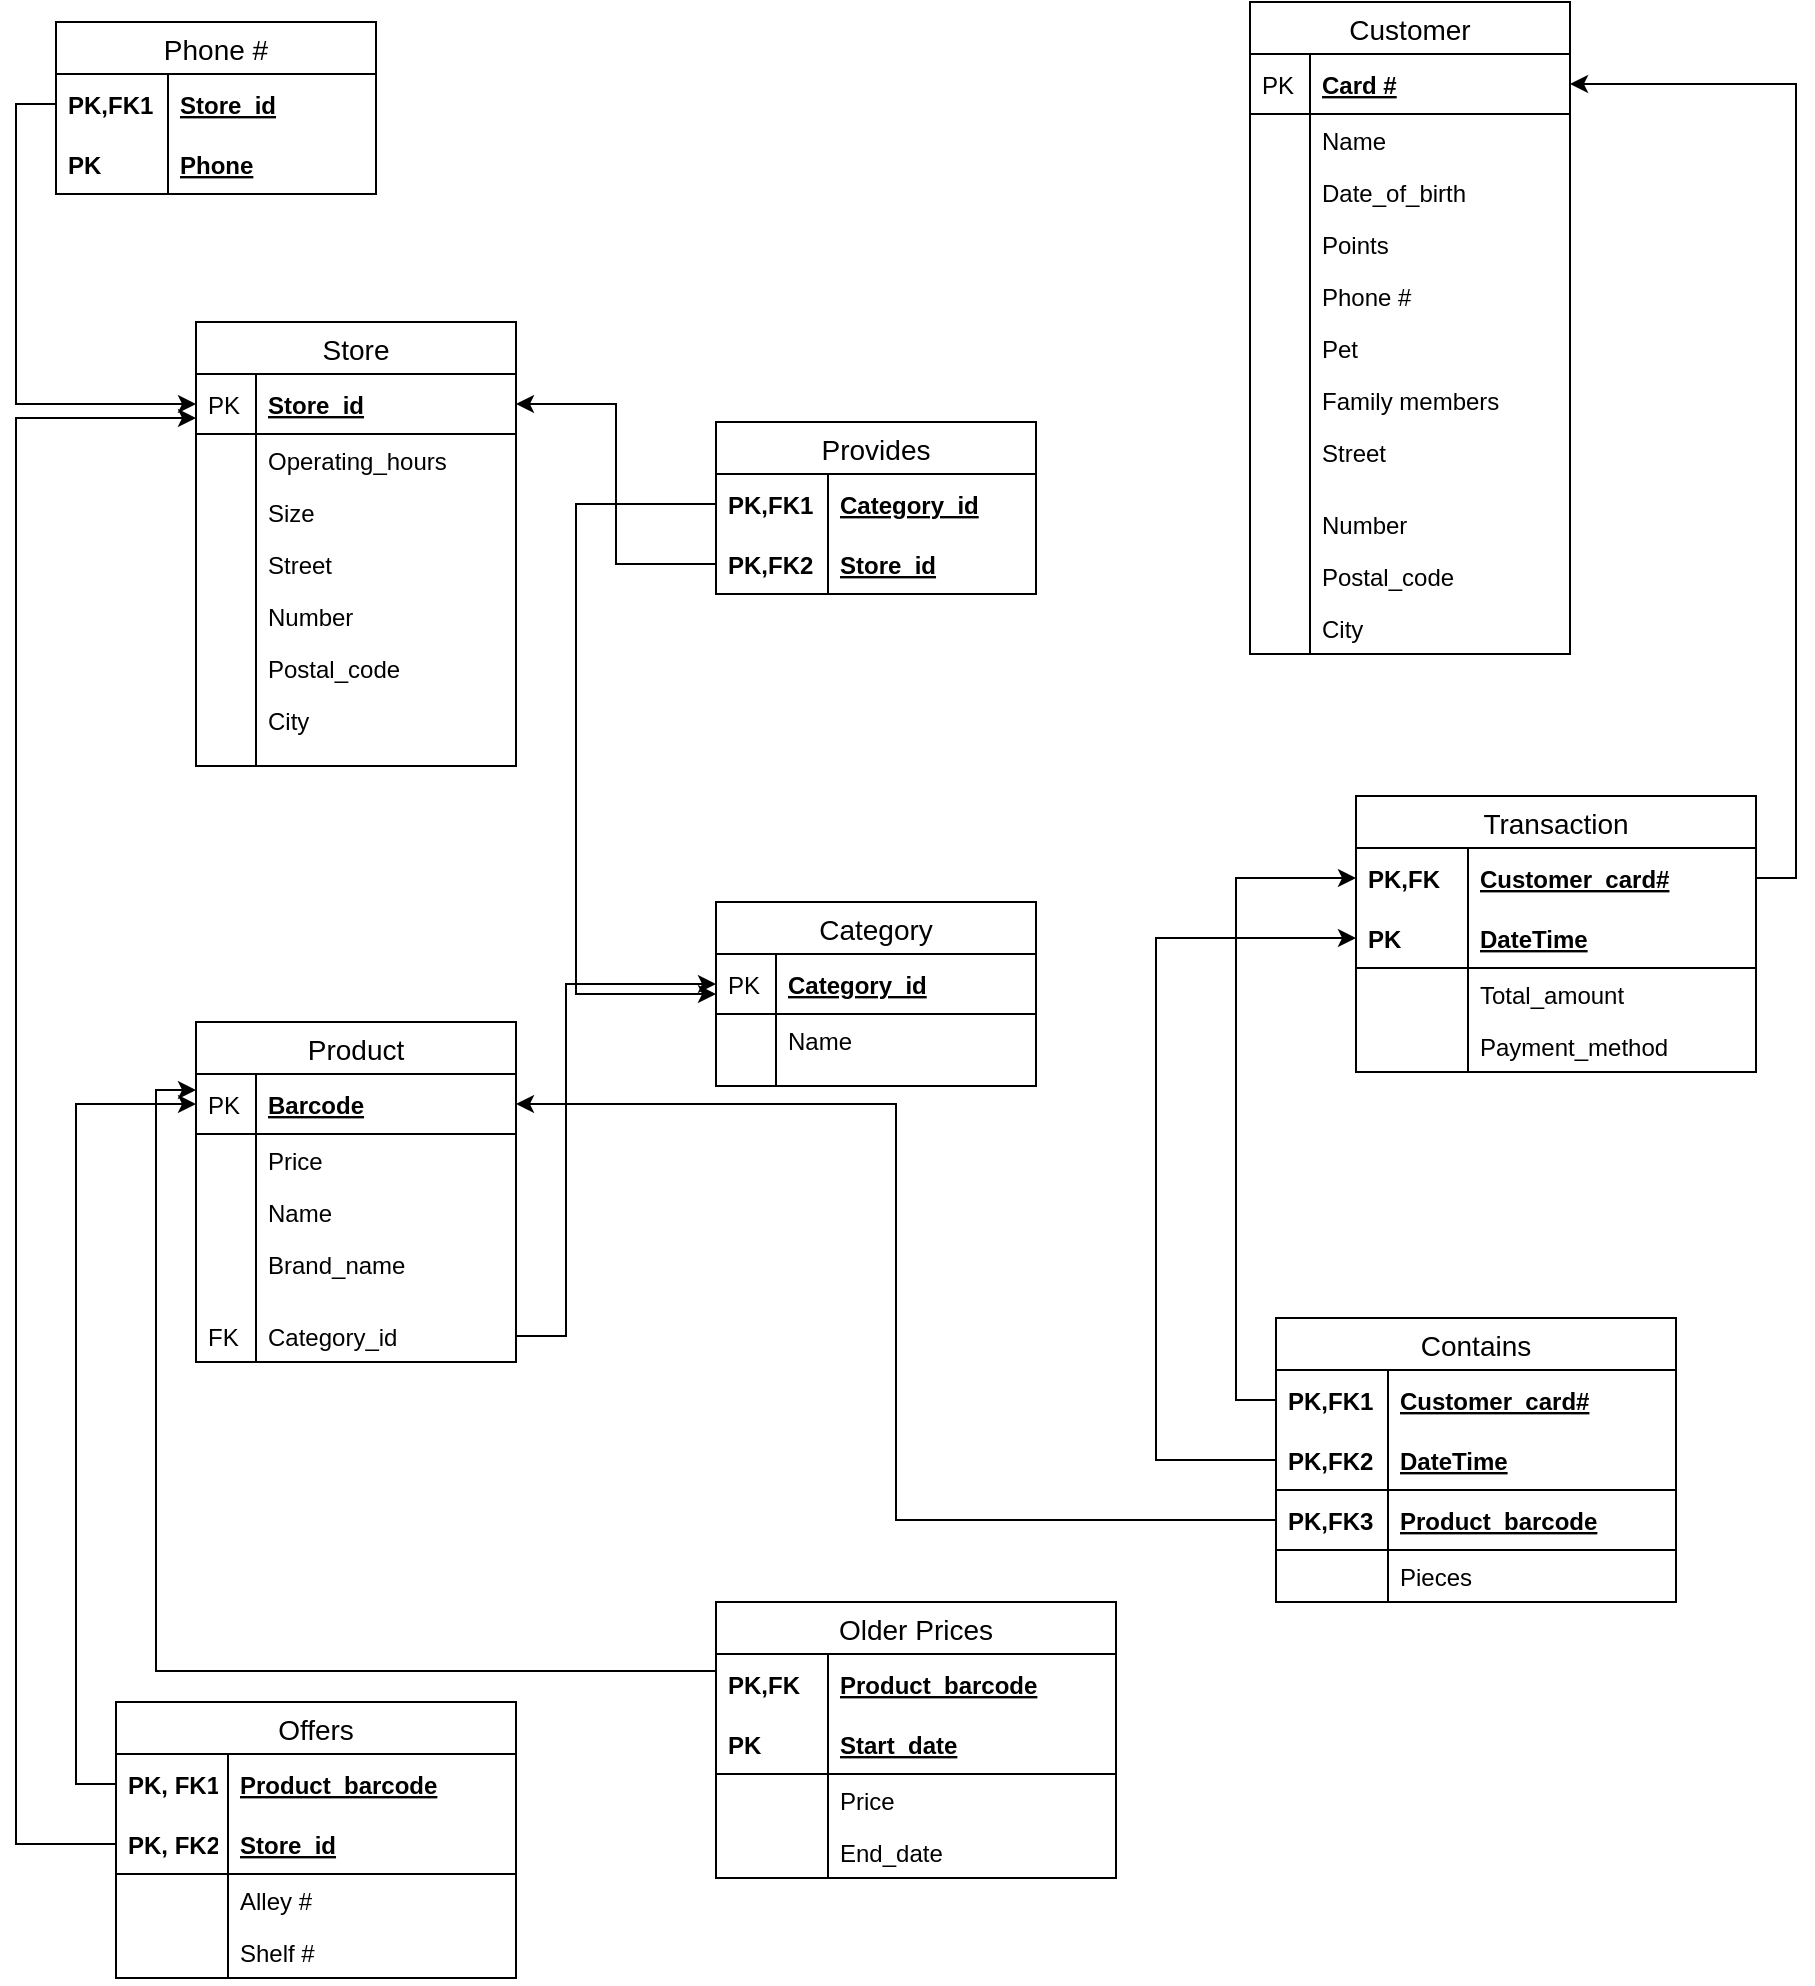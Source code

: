 <mxfile version="13.0.5" type="device"><diagram id="TGcDrDsY1pUwXdb_8PFH" name="Page-1"><mxGraphModel dx="1422" dy="800" grid="1" gridSize="10" guides="1" tooltips="1" connect="1" arrows="1" fold="1" page="1" pageScale="1" pageWidth="827" pageHeight="1169" math="0" shadow="0"><root><mxCell id="0"/><mxCell id="1" parent="0"/><mxCell id="gZ84MOp9ESfSLqNSN3KG-18" value="Phone #" style="swimlane;fontStyle=0;childLayout=stackLayout;horizontal=1;startSize=26;horizontalStack=0;resizeParent=1;resizeParentMax=0;resizeLast=0;collapsible=1;marginBottom=0;align=center;fontSize=14;" parent="1" vertex="1"><mxGeometry x="70" y="60" width="160" height="86" as="geometry"/></mxCell><mxCell id="gZ84MOp9ESfSLqNSN3KG-19" value="Store_id" style="shape=partialRectangle;top=0;left=0;right=0;bottom=0;align=left;verticalAlign=middle;fillColor=none;spacingLeft=60;spacingRight=4;overflow=hidden;rotatable=0;points=[[0,0.5],[1,0.5]];portConstraint=eastwest;dropTarget=0;fontStyle=5;fontSize=12;" parent="gZ84MOp9ESfSLqNSN3KG-18" vertex="1"><mxGeometry y="26" width="160" height="30" as="geometry"/></mxCell><mxCell id="gZ84MOp9ESfSLqNSN3KG-20" value="PK,FK1" style="shape=partialRectangle;fontStyle=1;top=0;left=0;bottom=0;fillColor=none;align=left;verticalAlign=middle;spacingLeft=4;spacingRight=4;overflow=hidden;rotatable=0;points=[];portConstraint=eastwest;part=1;fontSize=12;" parent="gZ84MOp9ESfSLqNSN3KG-19" vertex="1" connectable="0"><mxGeometry width="56" height="30" as="geometry"/></mxCell><mxCell id="gZ84MOp9ESfSLqNSN3KG-21" value="Phone" style="shape=partialRectangle;top=0;left=0;right=0;bottom=1;align=left;verticalAlign=middle;fillColor=none;spacingLeft=60;spacingRight=4;overflow=hidden;rotatable=0;points=[[0,0.5],[1,0.5]];portConstraint=eastwest;dropTarget=0;fontStyle=5;fontSize=12;" parent="gZ84MOp9ESfSLqNSN3KG-18" vertex="1"><mxGeometry y="56" width="160" height="30" as="geometry"/></mxCell><mxCell id="gZ84MOp9ESfSLqNSN3KG-22" value="PK" style="shape=partialRectangle;fontStyle=1;top=0;left=0;bottom=0;fillColor=none;align=left;verticalAlign=middle;spacingLeft=4;spacingRight=4;overflow=hidden;rotatable=0;points=[];portConstraint=eastwest;part=1;fontSize=12;" parent="gZ84MOp9ESfSLqNSN3KG-21" vertex="1" connectable="0"><mxGeometry width="56" height="30" as="geometry"/></mxCell><mxCell id="gZ84MOp9ESfSLqNSN3KG-1" value="Store" style="swimlane;fontStyle=0;childLayout=stackLayout;horizontal=1;startSize=26;horizontalStack=0;resizeParent=1;resizeParentMax=0;resizeLast=0;collapsible=1;marginBottom=0;align=center;fontSize=14;" parent="1" vertex="1"><mxGeometry x="140" y="210" width="160" height="222" as="geometry"/></mxCell><mxCell id="gZ84MOp9ESfSLqNSN3KG-2" value="Store_id" style="shape=partialRectangle;top=0;left=0;right=0;bottom=1;align=left;verticalAlign=middle;fillColor=none;spacingLeft=34;spacingRight=4;overflow=hidden;rotatable=0;points=[[0,0.5],[1,0.5]];portConstraint=eastwest;dropTarget=0;fontStyle=5;fontSize=12;" parent="gZ84MOp9ESfSLqNSN3KG-1" vertex="1"><mxGeometry y="26" width="160" height="30" as="geometry"/></mxCell><mxCell id="gZ84MOp9ESfSLqNSN3KG-3" value="PK" style="shape=partialRectangle;top=0;left=0;bottom=0;fillColor=none;align=left;verticalAlign=middle;spacingLeft=4;spacingRight=4;overflow=hidden;rotatable=0;points=[];portConstraint=eastwest;part=1;fontSize=12;" parent="gZ84MOp9ESfSLqNSN3KG-2" vertex="1" connectable="0"><mxGeometry width="30" height="30" as="geometry"/></mxCell><mxCell id="gZ84MOp9ESfSLqNSN3KG-4" value="Operating_hours" style="shape=partialRectangle;top=0;left=0;right=0;bottom=0;align=left;verticalAlign=top;fillColor=none;spacingLeft=34;spacingRight=4;overflow=hidden;rotatable=0;points=[[0,0.5],[1,0.5]];portConstraint=eastwest;dropTarget=0;fontSize=12;" parent="gZ84MOp9ESfSLqNSN3KG-1" vertex="1"><mxGeometry y="56" width="160" height="26" as="geometry"/></mxCell><mxCell id="gZ84MOp9ESfSLqNSN3KG-5" value="" style="shape=partialRectangle;top=0;left=0;bottom=0;fillColor=none;align=left;verticalAlign=top;spacingLeft=4;spacingRight=4;overflow=hidden;rotatable=0;points=[];portConstraint=eastwest;part=1;fontSize=12;" parent="gZ84MOp9ESfSLqNSN3KG-4" vertex="1" connectable="0"><mxGeometry width="30" height="26" as="geometry"/></mxCell><mxCell id="gZ84MOp9ESfSLqNSN3KG-16" value="Size" style="shape=partialRectangle;top=0;left=0;right=0;bottom=0;align=left;verticalAlign=top;fillColor=none;spacingLeft=34;spacingRight=4;overflow=hidden;rotatable=0;points=[[0,0.5],[1,0.5]];portConstraint=eastwest;dropTarget=0;fontSize=12;" parent="gZ84MOp9ESfSLqNSN3KG-1" vertex="1"><mxGeometry y="82" width="160" height="26" as="geometry"/></mxCell><mxCell id="gZ84MOp9ESfSLqNSN3KG-17" value="" style="shape=partialRectangle;top=0;left=0;bottom=0;fillColor=none;align=left;verticalAlign=top;spacingLeft=4;spacingRight=4;overflow=hidden;rotatable=0;points=[];portConstraint=eastwest;part=1;fontSize=12;" parent="gZ84MOp9ESfSLqNSN3KG-16" vertex="1" connectable="0"><mxGeometry width="30" height="26" as="geometry"/></mxCell><mxCell id="gZ84MOp9ESfSLqNSN3KG-6" value="Street" style="shape=partialRectangle;top=0;left=0;right=0;bottom=0;align=left;verticalAlign=top;fillColor=none;spacingLeft=34;spacingRight=4;overflow=hidden;rotatable=0;points=[[0,0.5],[1,0.5]];portConstraint=eastwest;dropTarget=0;fontSize=12;" parent="gZ84MOp9ESfSLqNSN3KG-1" vertex="1"><mxGeometry y="108" width="160" height="26" as="geometry"/></mxCell><mxCell id="gZ84MOp9ESfSLqNSN3KG-7" value="" style="shape=partialRectangle;top=0;left=0;bottom=0;fillColor=none;align=left;verticalAlign=top;spacingLeft=4;spacingRight=4;overflow=hidden;rotatable=0;points=[];portConstraint=eastwest;part=1;fontSize=12;" parent="gZ84MOp9ESfSLqNSN3KG-6" vertex="1" connectable="0"><mxGeometry width="30" height="26" as="geometry"/></mxCell><mxCell id="gZ84MOp9ESfSLqNSN3KG-12" value="Number" style="shape=partialRectangle;top=0;left=0;right=0;bottom=0;align=left;verticalAlign=top;fillColor=none;spacingLeft=34;spacingRight=4;overflow=hidden;rotatable=0;points=[[0,0.5],[1,0.5]];portConstraint=eastwest;dropTarget=0;fontSize=12;" parent="gZ84MOp9ESfSLqNSN3KG-1" vertex="1"><mxGeometry y="134" width="160" height="26" as="geometry"/></mxCell><mxCell id="gZ84MOp9ESfSLqNSN3KG-13" value="" style="shape=partialRectangle;top=0;left=0;bottom=0;fillColor=none;align=left;verticalAlign=top;spacingLeft=4;spacingRight=4;overflow=hidden;rotatable=0;points=[];portConstraint=eastwest;part=1;fontSize=12;" parent="gZ84MOp9ESfSLqNSN3KG-12" vertex="1" connectable="0"><mxGeometry width="30" height="26" as="geometry"/></mxCell><mxCell id="gZ84MOp9ESfSLqNSN3KG-14" value="Postal_code" style="shape=partialRectangle;top=0;left=0;right=0;bottom=0;align=left;verticalAlign=top;fillColor=none;spacingLeft=34;spacingRight=4;overflow=hidden;rotatable=0;points=[[0,0.5],[1,0.5]];portConstraint=eastwest;dropTarget=0;fontSize=12;" parent="gZ84MOp9ESfSLqNSN3KG-1" vertex="1"><mxGeometry y="160" width="160" height="26" as="geometry"/></mxCell><mxCell id="gZ84MOp9ESfSLqNSN3KG-15" value="" style="shape=partialRectangle;top=0;left=0;bottom=0;fillColor=none;align=left;verticalAlign=top;spacingLeft=4;spacingRight=4;overflow=hidden;rotatable=0;points=[];portConstraint=eastwest;part=1;fontSize=12;" parent="gZ84MOp9ESfSLqNSN3KG-14" vertex="1" connectable="0"><mxGeometry width="30" height="26" as="geometry"/></mxCell><mxCell id="gZ84MOp9ESfSLqNSN3KG-8" value="City" style="shape=partialRectangle;top=0;left=0;right=0;bottom=0;align=left;verticalAlign=top;fillColor=none;spacingLeft=34;spacingRight=4;overflow=hidden;rotatable=0;points=[[0,0.5],[1,0.5]];portConstraint=eastwest;dropTarget=0;fontSize=12;" parent="gZ84MOp9ESfSLqNSN3KG-1" vertex="1"><mxGeometry y="186" width="160" height="26" as="geometry"/></mxCell><mxCell id="gZ84MOp9ESfSLqNSN3KG-9" value="" style="shape=partialRectangle;top=0;left=0;bottom=0;fillColor=none;align=left;verticalAlign=top;spacingLeft=4;spacingRight=4;overflow=hidden;rotatable=0;points=[];portConstraint=eastwest;part=1;fontSize=12;" parent="gZ84MOp9ESfSLqNSN3KG-8" vertex="1" connectable="0"><mxGeometry width="30" height="26" as="geometry"/></mxCell><mxCell id="gZ84MOp9ESfSLqNSN3KG-10" value="" style="shape=partialRectangle;top=0;left=0;right=0;bottom=0;align=left;verticalAlign=top;fillColor=none;spacingLeft=34;spacingRight=4;overflow=hidden;rotatable=0;points=[[0,0.5],[1,0.5]];portConstraint=eastwest;dropTarget=0;fontSize=12;" parent="gZ84MOp9ESfSLqNSN3KG-1" vertex="1"><mxGeometry y="212" width="160" height="10" as="geometry"/></mxCell><mxCell id="gZ84MOp9ESfSLqNSN3KG-11" value="" style="shape=partialRectangle;top=0;left=0;bottom=0;fillColor=none;align=left;verticalAlign=top;spacingLeft=4;spacingRight=4;overflow=hidden;rotatable=0;points=[];portConstraint=eastwest;part=1;fontSize=12;" parent="gZ84MOp9ESfSLqNSN3KG-10" vertex="1" connectable="0"><mxGeometry width="30" height="10" as="geometry"/></mxCell><mxCell id="gZ84MOp9ESfSLqNSN3KG-26" style="edgeStyle=orthogonalEdgeStyle;rounded=0;orthogonalLoop=1;jettySize=auto;html=1;exitX=0;exitY=0.5;exitDx=0;exitDy=0;entryX=0;entryY=0.5;entryDx=0;entryDy=0;" parent="1" source="gZ84MOp9ESfSLqNSN3KG-19" target="gZ84MOp9ESfSLqNSN3KG-2" edge="1"><mxGeometry relative="1" as="geometry"/></mxCell><mxCell id="gZ84MOp9ESfSLqNSN3KG-101" style="edgeStyle=orthogonalEdgeStyle;rounded=0;orthogonalLoop=1;jettySize=auto;html=1;exitX=0;exitY=0.25;exitDx=0;exitDy=0;entryX=0;entryY=0.267;entryDx=0;entryDy=0;entryPerimeter=0;" parent="1" source="gZ84MOp9ESfSLqNSN3KG-90" target="gZ84MOp9ESfSLqNSN3KG-53" edge="1"><mxGeometry relative="1" as="geometry"/></mxCell><mxCell id="gZ84MOp9ESfSLqNSN3KG-132" style="edgeStyle=orthogonalEdgeStyle;rounded=0;orthogonalLoop=1;jettySize=auto;html=1;exitX=1;exitY=0.5;exitDx=0;exitDy=0;" parent="1" source="gZ84MOp9ESfSLqNSN3KG-130" target="gZ84MOp9ESfSLqNSN3KG-66" edge="1"><mxGeometry relative="1" as="geometry"><Array as="points"><mxPoint x="325" y="717"/><mxPoint x="325" y="541"/></Array></mxGeometry></mxCell><mxCell id="gZ84MOp9ESfSLqNSN3KG-148" value="Offers" style="swimlane;fontStyle=0;childLayout=stackLayout;horizontal=1;startSize=26;horizontalStack=0;resizeParent=1;resizeParentMax=0;resizeLast=0;collapsible=1;marginBottom=0;align=center;fontSize=14;" parent="1" vertex="1"><mxGeometry x="100" y="900" width="200" height="138" as="geometry"/></mxCell><mxCell id="gZ84MOp9ESfSLqNSN3KG-149" value="Product_barcode" style="shape=partialRectangle;top=0;left=0;right=0;bottom=0;align=left;verticalAlign=middle;fillColor=none;spacingLeft=60;spacingRight=4;overflow=hidden;rotatable=0;points=[[0,0.5],[1,0.5]];portConstraint=eastwest;dropTarget=0;fontStyle=5;fontSize=12;" parent="gZ84MOp9ESfSLqNSN3KG-148" vertex="1"><mxGeometry y="26" width="200" height="30" as="geometry"/></mxCell><mxCell id="gZ84MOp9ESfSLqNSN3KG-150" value="PK, FK1" style="shape=partialRectangle;fontStyle=1;top=0;left=0;bottom=0;fillColor=none;align=left;verticalAlign=middle;spacingLeft=4;spacingRight=4;overflow=hidden;rotatable=0;points=[];portConstraint=eastwest;part=1;fontSize=12;" parent="gZ84MOp9ESfSLqNSN3KG-149" vertex="1" connectable="0"><mxGeometry width="56" height="30" as="geometry"/></mxCell><mxCell id="gZ84MOp9ESfSLqNSN3KG-151" value="Store_id" style="shape=partialRectangle;top=0;left=0;right=0;bottom=1;align=left;verticalAlign=middle;fillColor=none;spacingLeft=60;spacingRight=4;overflow=hidden;rotatable=0;points=[[0,0.5],[1,0.5]];portConstraint=eastwest;dropTarget=0;fontStyle=5;fontSize=12;" parent="gZ84MOp9ESfSLqNSN3KG-148" vertex="1"><mxGeometry y="56" width="200" height="30" as="geometry"/></mxCell><mxCell id="gZ84MOp9ESfSLqNSN3KG-152" value="PK, FK2" style="shape=partialRectangle;fontStyle=1;top=0;left=0;bottom=0;fillColor=none;align=left;verticalAlign=middle;spacingLeft=4;spacingRight=4;overflow=hidden;rotatable=0;points=[];portConstraint=eastwest;part=1;fontSize=12;" parent="gZ84MOp9ESfSLqNSN3KG-151" vertex="1" connectable="0"><mxGeometry width="56" height="30" as="geometry"/></mxCell><mxCell id="gZ84MOp9ESfSLqNSN3KG-153" value="Alley #" style="shape=partialRectangle;top=0;left=0;right=0;bottom=0;align=left;verticalAlign=top;fillColor=none;spacingLeft=60;spacingRight=4;overflow=hidden;rotatable=0;points=[[0,0.5],[1,0.5]];portConstraint=eastwest;dropTarget=0;fontSize=12;" parent="gZ84MOp9ESfSLqNSN3KG-148" vertex="1"><mxGeometry y="86" width="200" height="26" as="geometry"/></mxCell><mxCell id="gZ84MOp9ESfSLqNSN3KG-154" value="" style="shape=partialRectangle;top=0;left=0;bottom=0;fillColor=none;align=left;verticalAlign=top;spacingLeft=4;spacingRight=4;overflow=hidden;rotatable=0;points=[];portConstraint=eastwest;part=1;fontSize=12;" parent="gZ84MOp9ESfSLqNSN3KG-153" vertex="1" connectable="0"><mxGeometry width="56" height="26" as="geometry"/></mxCell><mxCell id="gZ84MOp9ESfSLqNSN3KG-155" value="Shelf #" style="shape=partialRectangle;top=0;left=0;right=0;bottom=0;align=left;verticalAlign=top;fillColor=none;spacingLeft=60;spacingRight=4;overflow=hidden;rotatable=0;points=[[0,0.5],[1,0.5]];portConstraint=eastwest;dropTarget=0;fontSize=12;" parent="gZ84MOp9ESfSLqNSN3KG-148" vertex="1"><mxGeometry y="112" width="200" height="26" as="geometry"/></mxCell><mxCell id="gZ84MOp9ESfSLqNSN3KG-156" value="" style="shape=partialRectangle;top=0;left=0;bottom=0;fillColor=none;align=left;verticalAlign=top;spacingLeft=4;spacingRight=4;overflow=hidden;rotatable=0;points=[];portConstraint=eastwest;part=1;fontSize=12;" parent="gZ84MOp9ESfSLqNSN3KG-155" vertex="1" connectable="0"><mxGeometry width="56" height="26" as="geometry"/></mxCell><mxCell id="gZ84MOp9ESfSLqNSN3KG-157" style="edgeStyle=orthogonalEdgeStyle;rounded=0;orthogonalLoop=1;jettySize=auto;html=1;exitX=0;exitY=0.5;exitDx=0;exitDy=0;entryX=0;entryY=0.5;entryDx=0;entryDy=0;" parent="1" source="gZ84MOp9ESfSLqNSN3KG-149" target="gZ84MOp9ESfSLqNSN3KG-53" edge="1"><mxGeometry relative="1" as="geometry"/></mxCell><mxCell id="gZ84MOp9ESfSLqNSN3KG-158" style="edgeStyle=orthogonalEdgeStyle;rounded=0;orthogonalLoop=1;jettySize=auto;html=1;exitX=0;exitY=0.5;exitDx=0;exitDy=0;" parent="1" source="gZ84MOp9ESfSLqNSN3KG-151" target="gZ84MOp9ESfSLqNSN3KG-2" edge="1"><mxGeometry relative="1" as="geometry"><Array as="points"><mxPoint x="50" y="971"/><mxPoint x="50" y="258"/></Array></mxGeometry></mxCell><mxCell id="gZ84MOp9ESfSLqNSN3KG-175" style="edgeStyle=orthogonalEdgeStyle;rounded=0;orthogonalLoop=1;jettySize=auto;html=1;exitX=0;exitY=0.5;exitDx=0;exitDy=0;entryX=0;entryY=0.5;entryDx=0;entryDy=0;" parent="1" source="gZ84MOp9ESfSLqNSN3KG-167" target="gZ84MOp9ESfSLqNSN3KG-103" edge="1"><mxGeometry relative="1" as="geometry"/></mxCell><mxCell id="gZ84MOp9ESfSLqNSN3KG-176" style="edgeStyle=orthogonalEdgeStyle;rounded=0;orthogonalLoop=1;jettySize=auto;html=1;exitX=1;exitY=0.5;exitDx=0;exitDy=0;entryX=1;entryY=0.5;entryDx=0;entryDy=0;" parent="1" source="gZ84MOp9ESfSLqNSN3KG-103" target="gZ84MOp9ESfSLqNSN3KG-28" edge="1"><mxGeometry relative="1" as="geometry"><Array as="points"><mxPoint x="940" y="488"/><mxPoint x="940" y="91"/></Array></mxGeometry></mxCell><mxCell id="gZ84MOp9ESfSLqNSN3KG-177" style="edgeStyle=orthogonalEdgeStyle;rounded=0;orthogonalLoop=1;jettySize=auto;html=1;exitX=0;exitY=0.5;exitDx=0;exitDy=0;entryX=0;entryY=0.5;entryDx=0;entryDy=0;" parent="1" source="gZ84MOp9ESfSLqNSN3KG-169" target="gZ84MOp9ESfSLqNSN3KG-105" edge="1"><mxGeometry relative="1" as="geometry"><Array as="points"><mxPoint x="620" y="779"/><mxPoint x="620" y="518"/></Array></mxGeometry></mxCell><mxCell id="gZ84MOp9ESfSLqNSN3KG-159" value="Provides" style="swimlane;fontStyle=0;childLayout=stackLayout;horizontal=1;startSize=26;horizontalStack=0;resizeParent=1;resizeParentMax=0;resizeLast=0;collapsible=1;marginBottom=0;align=center;fontSize=14;" parent="1" vertex="1"><mxGeometry x="400" y="260" width="160" height="86" as="geometry"/></mxCell><mxCell id="gZ84MOp9ESfSLqNSN3KG-160" value="Category_id" style="shape=partialRectangle;top=0;left=0;right=0;bottom=0;align=left;verticalAlign=middle;fillColor=none;spacingLeft=60;spacingRight=4;overflow=hidden;rotatable=0;points=[[0,0.5],[1,0.5]];portConstraint=eastwest;dropTarget=0;fontStyle=5;fontSize=12;" parent="gZ84MOp9ESfSLqNSN3KG-159" vertex="1"><mxGeometry y="26" width="160" height="30" as="geometry"/></mxCell><mxCell id="gZ84MOp9ESfSLqNSN3KG-161" value="PK,FK1" style="shape=partialRectangle;fontStyle=1;top=0;left=0;bottom=0;fillColor=none;align=left;verticalAlign=middle;spacingLeft=4;spacingRight=4;overflow=hidden;rotatable=0;points=[];portConstraint=eastwest;part=1;fontSize=12;" parent="gZ84MOp9ESfSLqNSN3KG-160" vertex="1" connectable="0"><mxGeometry width="56" height="30" as="geometry"/></mxCell><mxCell id="gZ84MOp9ESfSLqNSN3KG-162" value="Store_id" style="shape=partialRectangle;top=0;left=0;right=0;bottom=1;align=left;verticalAlign=middle;fillColor=none;spacingLeft=60;spacingRight=4;overflow=hidden;rotatable=0;points=[[0,0.5],[1,0.5]];portConstraint=eastwest;dropTarget=0;fontStyle=5;fontSize=12;" parent="gZ84MOp9ESfSLqNSN3KG-159" vertex="1"><mxGeometry y="56" width="160" height="30" as="geometry"/></mxCell><mxCell id="gZ84MOp9ESfSLqNSN3KG-163" value="PK,FK2" style="shape=partialRectangle;fontStyle=1;top=0;left=0;bottom=0;fillColor=none;align=left;verticalAlign=middle;spacingLeft=4;spacingRight=4;overflow=hidden;rotatable=0;points=[];portConstraint=eastwest;part=1;fontSize=12;" parent="gZ84MOp9ESfSLqNSN3KG-162" vertex="1" connectable="0"><mxGeometry width="56" height="30" as="geometry"/></mxCell><mxCell id="gZ84MOp9ESfSLqNSN3KG-102" value="Transaction" style="swimlane;fontStyle=0;childLayout=stackLayout;horizontal=1;startSize=26;horizontalStack=0;resizeParent=1;resizeParentMax=0;resizeLast=0;collapsible=1;marginBottom=0;align=center;fontSize=14;" parent="1" vertex="1"><mxGeometry x="720" y="447" width="200" height="138" as="geometry"/></mxCell><mxCell id="gZ84MOp9ESfSLqNSN3KG-103" value="Customer_card#" style="shape=partialRectangle;top=0;left=0;right=0;bottom=0;align=left;verticalAlign=middle;fillColor=none;spacingLeft=60;spacingRight=4;overflow=hidden;rotatable=0;points=[[0,0.5],[1,0.5]];portConstraint=eastwest;dropTarget=0;fontStyle=5;fontSize=12;" parent="gZ84MOp9ESfSLqNSN3KG-102" vertex="1"><mxGeometry y="26" width="200" height="30" as="geometry"/></mxCell><mxCell id="gZ84MOp9ESfSLqNSN3KG-104" value="PK,FK" style="shape=partialRectangle;fontStyle=1;top=0;left=0;bottom=0;fillColor=none;align=left;verticalAlign=middle;spacingLeft=4;spacingRight=4;overflow=hidden;rotatable=0;points=[];portConstraint=eastwest;part=1;fontSize=12;" parent="gZ84MOp9ESfSLqNSN3KG-103" vertex="1" connectable="0"><mxGeometry width="56" height="30" as="geometry"/></mxCell><mxCell id="gZ84MOp9ESfSLqNSN3KG-105" value="DateTime" style="shape=partialRectangle;top=0;left=0;right=0;bottom=1;align=left;verticalAlign=middle;fillColor=none;spacingLeft=60;spacingRight=4;overflow=hidden;rotatable=0;points=[[0,0.5],[1,0.5]];portConstraint=eastwest;dropTarget=0;fontStyle=5;fontSize=12;" parent="gZ84MOp9ESfSLqNSN3KG-102" vertex="1"><mxGeometry y="56" width="200" height="30" as="geometry"/></mxCell><mxCell id="gZ84MOp9ESfSLqNSN3KG-106" value="PK" style="shape=partialRectangle;fontStyle=1;top=0;left=0;bottom=0;fillColor=none;align=left;verticalAlign=middle;spacingLeft=4;spacingRight=4;overflow=hidden;rotatable=0;points=[];portConstraint=eastwest;part=1;fontSize=12;" parent="gZ84MOp9ESfSLqNSN3KG-105" vertex="1" connectable="0"><mxGeometry width="56" height="30" as="geometry"/></mxCell><mxCell id="gZ84MOp9ESfSLqNSN3KG-107" value="Total_amount" style="shape=partialRectangle;top=0;left=0;right=0;bottom=0;align=left;verticalAlign=top;fillColor=none;spacingLeft=60;spacingRight=4;overflow=hidden;rotatable=0;points=[[0,0.5],[1,0.5]];portConstraint=eastwest;dropTarget=0;fontSize=12;" parent="gZ84MOp9ESfSLqNSN3KG-102" vertex="1"><mxGeometry y="86" width="200" height="26" as="geometry"/></mxCell><mxCell id="gZ84MOp9ESfSLqNSN3KG-108" value="" style="shape=partialRectangle;top=0;left=0;bottom=0;fillColor=none;align=left;verticalAlign=top;spacingLeft=4;spacingRight=4;overflow=hidden;rotatable=0;points=[];portConstraint=eastwest;part=1;fontSize=12;" parent="gZ84MOp9ESfSLqNSN3KG-107" vertex="1" connectable="0"><mxGeometry width="56" height="26" as="geometry"/></mxCell><mxCell id="gZ84MOp9ESfSLqNSN3KG-109" value="Payment_method" style="shape=partialRectangle;top=0;left=0;right=0;bottom=0;align=left;verticalAlign=top;fillColor=none;spacingLeft=60;spacingRight=4;overflow=hidden;rotatable=0;points=[[0,0.5],[1,0.5]];portConstraint=eastwest;dropTarget=0;fontSize=12;" parent="gZ84MOp9ESfSLqNSN3KG-102" vertex="1"><mxGeometry y="112" width="200" height="26" as="geometry"/></mxCell><mxCell id="gZ84MOp9ESfSLqNSN3KG-110" value="" style="shape=partialRectangle;top=0;left=0;bottom=0;fillColor=none;align=left;verticalAlign=top;spacingLeft=4;spacingRight=4;overflow=hidden;rotatable=0;points=[];portConstraint=eastwest;part=1;fontSize=12;" parent="gZ84MOp9ESfSLqNSN3KG-109" vertex="1" connectable="0"><mxGeometry width="56" height="26" as="geometry"/></mxCell><mxCell id="gZ84MOp9ESfSLqNSN3KG-23" style="edgeStyle=orthogonalEdgeStyle;rounded=0;orthogonalLoop=1;jettySize=auto;html=1;exitX=0;exitY=0.5;exitDx=0;exitDy=0;" parent="1" source="gZ84MOp9ESfSLqNSN3KG-160" target="gZ84MOp9ESfSLqNSN3KG-65" edge="1"><mxGeometry relative="1" as="geometry"><Array as="points"><mxPoint x="330" y="301"/><mxPoint x="330" y="546"/></Array></mxGeometry></mxCell><mxCell id="gZ84MOp9ESfSLqNSN3KG-24" style="edgeStyle=orthogonalEdgeStyle;rounded=0;orthogonalLoop=1;jettySize=auto;html=1;exitX=0;exitY=0.5;exitDx=0;exitDy=0;entryX=1;entryY=0.5;entryDx=0;entryDy=0;" parent="1" source="gZ84MOp9ESfSLqNSN3KG-162" target="gZ84MOp9ESfSLqNSN3KG-2" edge="1"><mxGeometry relative="1" as="geometry"/></mxCell><mxCell id="gZ84MOp9ESfSLqNSN3KG-90" value="Older Prices" style="swimlane;fontStyle=0;childLayout=stackLayout;horizontal=1;startSize=26;horizontalStack=0;resizeParent=1;resizeParentMax=0;resizeLast=0;collapsible=1;marginBottom=0;align=center;fontSize=14;" parent="1" vertex="1"><mxGeometry x="400" y="850" width="200" height="138" as="geometry"/></mxCell><mxCell id="gZ84MOp9ESfSLqNSN3KG-91" value="Product_barcode" style="shape=partialRectangle;top=0;left=0;right=0;bottom=0;align=left;verticalAlign=middle;fillColor=none;spacingLeft=60;spacingRight=4;overflow=hidden;rotatable=0;points=[[0,0.5],[1,0.5]];portConstraint=eastwest;dropTarget=0;fontStyle=5;fontSize=12;" parent="gZ84MOp9ESfSLqNSN3KG-90" vertex="1"><mxGeometry y="26" width="200" height="30" as="geometry"/></mxCell><mxCell id="gZ84MOp9ESfSLqNSN3KG-92" value="PK,FK" style="shape=partialRectangle;fontStyle=1;top=0;left=0;bottom=0;fillColor=none;align=left;verticalAlign=middle;spacingLeft=4;spacingRight=4;overflow=hidden;rotatable=0;points=[];portConstraint=eastwest;part=1;fontSize=12;" parent="gZ84MOp9ESfSLqNSN3KG-91" vertex="1" connectable="0"><mxGeometry width="56" height="30" as="geometry"/></mxCell><mxCell id="gZ84MOp9ESfSLqNSN3KG-93" value="Start_date" style="shape=partialRectangle;top=0;left=0;right=0;bottom=1;align=left;verticalAlign=middle;fillColor=none;spacingLeft=60;spacingRight=4;overflow=hidden;rotatable=0;points=[[0,0.5],[1,0.5]];portConstraint=eastwest;dropTarget=0;fontStyle=5;fontSize=12;" parent="gZ84MOp9ESfSLqNSN3KG-90" vertex="1"><mxGeometry y="56" width="200" height="30" as="geometry"/></mxCell><mxCell id="gZ84MOp9ESfSLqNSN3KG-94" value="PK" style="shape=partialRectangle;fontStyle=1;top=0;left=0;bottom=0;fillColor=none;align=left;verticalAlign=middle;spacingLeft=4;spacingRight=4;overflow=hidden;rotatable=0;points=[];portConstraint=eastwest;part=1;fontSize=12;" parent="gZ84MOp9ESfSLqNSN3KG-93" vertex="1" connectable="0"><mxGeometry width="56" height="30" as="geometry"/></mxCell><mxCell id="gZ84MOp9ESfSLqNSN3KG-95" value="Price" style="shape=partialRectangle;top=0;left=0;right=0;bottom=0;align=left;verticalAlign=top;fillColor=none;spacingLeft=60;spacingRight=4;overflow=hidden;rotatable=0;points=[[0,0.5],[1,0.5]];portConstraint=eastwest;dropTarget=0;fontSize=12;" parent="gZ84MOp9ESfSLqNSN3KG-90" vertex="1"><mxGeometry y="86" width="200" height="26" as="geometry"/></mxCell><mxCell id="gZ84MOp9ESfSLqNSN3KG-96" value="" style="shape=partialRectangle;top=0;left=0;bottom=0;fillColor=none;align=left;verticalAlign=top;spacingLeft=4;spacingRight=4;overflow=hidden;rotatable=0;points=[];portConstraint=eastwest;part=1;fontSize=12;" parent="gZ84MOp9ESfSLqNSN3KG-95" vertex="1" connectable="0"><mxGeometry width="56" height="26" as="geometry"/></mxCell><mxCell id="gZ84MOp9ESfSLqNSN3KG-98" value="End_date" style="shape=partialRectangle;top=0;left=0;right=0;bottom=0;align=left;verticalAlign=top;fillColor=none;spacingLeft=60;spacingRight=4;overflow=hidden;rotatable=0;points=[[0,0.5],[1,0.5]];portConstraint=eastwest;dropTarget=0;fontSize=12;" parent="gZ84MOp9ESfSLqNSN3KG-90" vertex="1"><mxGeometry y="112" width="200" height="26" as="geometry"/></mxCell><mxCell id="gZ84MOp9ESfSLqNSN3KG-99" value="" style="shape=partialRectangle;top=0;left=0;bottom=0;fillColor=none;align=left;verticalAlign=top;spacingLeft=4;spacingRight=4;overflow=hidden;rotatable=0;points=[];portConstraint=eastwest;part=1;fontSize=12;" parent="gZ84MOp9ESfSLqNSN3KG-98" vertex="1" connectable="0"><mxGeometry width="56" height="26" as="geometry"/></mxCell><mxCell id="gZ84MOp9ESfSLqNSN3KG-52" value="Product" style="swimlane;fontStyle=0;childLayout=stackLayout;horizontal=1;startSize=26;horizontalStack=0;resizeParent=1;resizeParentMax=0;resizeLast=0;collapsible=1;marginBottom=0;align=center;fontSize=14;" parent="1" vertex="1"><mxGeometry x="140" y="560" width="160" height="170" as="geometry"/></mxCell><mxCell id="gZ84MOp9ESfSLqNSN3KG-53" value="Barcode" style="shape=partialRectangle;top=0;left=0;right=0;bottom=1;align=left;verticalAlign=middle;fillColor=none;spacingLeft=34;spacingRight=4;overflow=hidden;rotatable=0;points=[[0,0.5],[1,0.5]];portConstraint=eastwest;dropTarget=0;fontStyle=5;fontSize=12;" parent="gZ84MOp9ESfSLqNSN3KG-52" vertex="1"><mxGeometry y="26" width="160" height="30" as="geometry"/></mxCell><mxCell id="gZ84MOp9ESfSLqNSN3KG-54" value="PK" style="shape=partialRectangle;top=0;left=0;bottom=0;fillColor=none;align=left;verticalAlign=middle;spacingLeft=4;spacingRight=4;overflow=hidden;rotatable=0;points=[];portConstraint=eastwest;part=1;fontSize=12;" parent="gZ84MOp9ESfSLqNSN3KG-53" vertex="1" connectable="0"><mxGeometry width="30" height="30" as="geometry"/></mxCell><mxCell id="gZ84MOp9ESfSLqNSN3KG-55" value="Price" style="shape=partialRectangle;top=0;left=0;right=0;bottom=0;align=left;verticalAlign=top;fillColor=none;spacingLeft=34;spacingRight=4;overflow=hidden;rotatable=0;points=[[0,0.5],[1,0.5]];portConstraint=eastwest;dropTarget=0;fontSize=12;" parent="gZ84MOp9ESfSLqNSN3KG-52" vertex="1"><mxGeometry y="56" width="160" height="26" as="geometry"/></mxCell><mxCell id="gZ84MOp9ESfSLqNSN3KG-56" value="" style="shape=partialRectangle;top=0;left=0;bottom=0;fillColor=none;align=left;verticalAlign=top;spacingLeft=4;spacingRight=4;overflow=hidden;rotatable=0;points=[];portConstraint=eastwest;part=1;fontSize=12;" parent="gZ84MOp9ESfSLqNSN3KG-55" vertex="1" connectable="0"><mxGeometry width="30" height="26" as="geometry"/></mxCell><mxCell id="gZ84MOp9ESfSLqNSN3KG-57" value="Name" style="shape=partialRectangle;top=0;left=0;right=0;bottom=0;align=left;verticalAlign=top;fillColor=none;spacingLeft=34;spacingRight=4;overflow=hidden;rotatable=0;points=[[0,0.5],[1,0.5]];portConstraint=eastwest;dropTarget=0;fontSize=12;" parent="gZ84MOp9ESfSLqNSN3KG-52" vertex="1"><mxGeometry y="82" width="160" height="26" as="geometry"/></mxCell><mxCell id="gZ84MOp9ESfSLqNSN3KG-58" value="" style="shape=partialRectangle;top=0;left=0;bottom=0;fillColor=none;align=left;verticalAlign=top;spacingLeft=4;spacingRight=4;overflow=hidden;rotatable=0;points=[];portConstraint=eastwest;part=1;fontSize=12;" parent="gZ84MOp9ESfSLqNSN3KG-57" vertex="1" connectable="0"><mxGeometry width="30" height="26" as="geometry"/></mxCell><mxCell id="gZ84MOp9ESfSLqNSN3KG-59" value="Brand_name" style="shape=partialRectangle;top=0;left=0;right=0;bottom=0;align=left;verticalAlign=top;fillColor=none;spacingLeft=34;spacingRight=4;overflow=hidden;rotatable=0;points=[[0,0.5],[1,0.5]];portConstraint=eastwest;dropTarget=0;fontSize=12;" parent="gZ84MOp9ESfSLqNSN3KG-52" vertex="1"><mxGeometry y="108" width="160" height="26" as="geometry"/></mxCell><mxCell id="gZ84MOp9ESfSLqNSN3KG-60" value="" style="shape=partialRectangle;top=0;left=0;bottom=0;fillColor=none;align=left;verticalAlign=top;spacingLeft=4;spacingRight=4;overflow=hidden;rotatable=0;points=[];portConstraint=eastwest;part=1;fontSize=12;" parent="gZ84MOp9ESfSLqNSN3KG-59" vertex="1" connectable="0"><mxGeometry width="30" height="26" as="geometry"/></mxCell><mxCell id="gZ84MOp9ESfSLqNSN3KG-61" value="" style="shape=partialRectangle;top=0;left=0;right=0;bottom=0;align=left;verticalAlign=top;fillColor=none;spacingLeft=34;spacingRight=4;overflow=hidden;rotatable=0;points=[[0,0.5],[1,0.5]];portConstraint=eastwest;dropTarget=0;fontSize=12;" parent="gZ84MOp9ESfSLqNSN3KG-52" vertex="1"><mxGeometry y="134" width="160" height="10" as="geometry"/></mxCell><mxCell id="gZ84MOp9ESfSLqNSN3KG-62" value="" style="shape=partialRectangle;top=0;left=0;bottom=0;fillColor=none;align=left;verticalAlign=top;spacingLeft=4;spacingRight=4;overflow=hidden;rotatable=0;points=[];portConstraint=eastwest;part=1;fontSize=12;" parent="gZ84MOp9ESfSLqNSN3KG-61" vertex="1" connectable="0"><mxGeometry width="30" height="10" as="geometry"/></mxCell><mxCell id="gZ84MOp9ESfSLqNSN3KG-130" value="Category_id" style="shape=partialRectangle;top=0;left=0;right=0;bottom=0;align=left;verticalAlign=top;fillColor=none;spacingLeft=34;spacingRight=4;overflow=hidden;rotatable=0;points=[[0,0.5],[1,0.5]];portConstraint=eastwest;dropTarget=0;fontSize=12;" parent="gZ84MOp9ESfSLqNSN3KG-52" vertex="1"><mxGeometry y="144" width="160" height="26" as="geometry"/></mxCell><mxCell id="gZ84MOp9ESfSLqNSN3KG-131" value="FK" style="shape=partialRectangle;top=0;left=0;bottom=0;fillColor=none;align=left;verticalAlign=top;spacingLeft=4;spacingRight=4;overflow=hidden;rotatable=0;points=[];portConstraint=eastwest;part=1;fontSize=12;" parent="gZ84MOp9ESfSLqNSN3KG-130" vertex="1" connectable="0"><mxGeometry width="30" height="26" as="geometry"/></mxCell><mxCell id="gZ84MOp9ESfSLqNSN3KG-166" value="Contains" style="swimlane;fontStyle=0;childLayout=stackLayout;horizontal=1;startSize=26;horizontalStack=0;resizeParent=1;resizeParentMax=0;resizeLast=0;collapsible=1;marginBottom=0;align=center;fontSize=14;" parent="1" vertex="1"><mxGeometry x="680" y="708" width="200" height="142" as="geometry"/></mxCell><mxCell id="gZ84MOp9ESfSLqNSN3KG-167" value="Customer_card#" style="shape=partialRectangle;top=0;left=0;right=0;bottom=0;align=left;verticalAlign=middle;fillColor=none;spacingLeft=60;spacingRight=4;overflow=hidden;rotatable=0;points=[[0,0.5],[1,0.5]];portConstraint=eastwest;dropTarget=0;fontStyle=5;fontSize=12;" parent="gZ84MOp9ESfSLqNSN3KG-166" vertex="1"><mxGeometry y="26" width="200" height="30" as="geometry"/></mxCell><mxCell id="gZ84MOp9ESfSLqNSN3KG-168" value="PK,FK1" style="shape=partialRectangle;fontStyle=1;top=0;left=0;bottom=0;fillColor=none;align=left;verticalAlign=middle;spacingLeft=4;spacingRight=4;overflow=hidden;rotatable=0;points=[];portConstraint=eastwest;part=1;fontSize=12;" parent="gZ84MOp9ESfSLqNSN3KG-167" vertex="1" connectable="0"><mxGeometry width="56" height="30" as="geometry"/></mxCell><mxCell id="gZ84MOp9ESfSLqNSN3KG-169" value="DateTime" style="shape=partialRectangle;top=0;left=0;right=0;bottom=1;align=left;verticalAlign=middle;fillColor=none;spacingLeft=60;spacingRight=4;overflow=hidden;rotatable=0;points=[[0,0.5],[1,0.5]];portConstraint=eastwest;dropTarget=0;fontStyle=5;fontSize=12;" parent="gZ84MOp9ESfSLqNSN3KG-166" vertex="1"><mxGeometry y="56" width="200" height="30" as="geometry"/></mxCell><mxCell id="gZ84MOp9ESfSLqNSN3KG-170" value="PK,FK2" style="shape=partialRectangle;fontStyle=1;top=0;left=0;bottom=0;fillColor=none;align=left;verticalAlign=middle;spacingLeft=4;spacingRight=4;overflow=hidden;rotatable=0;points=[];portConstraint=eastwest;part=1;fontSize=12;" parent="gZ84MOp9ESfSLqNSN3KG-169" vertex="1" connectable="0"><mxGeometry width="56" height="30" as="geometry"/></mxCell><mxCell id="gZ84MOp9ESfSLqNSN3KG-173" value="Product_barcode" style="shape=partialRectangle;top=0;left=0;right=0;bottom=1;align=left;verticalAlign=middle;fillColor=none;spacingLeft=60;spacingRight=4;overflow=hidden;rotatable=0;points=[[0,0.5],[1,0.5]];portConstraint=eastwest;dropTarget=0;fontStyle=5;fontSize=12;" parent="gZ84MOp9ESfSLqNSN3KG-166" vertex="1"><mxGeometry y="86" width="200" height="30" as="geometry"/></mxCell><mxCell id="gZ84MOp9ESfSLqNSN3KG-174" value="PK,FK3" style="shape=partialRectangle;fontStyle=1;top=0;left=0;bottom=0;fillColor=none;align=left;verticalAlign=middle;spacingLeft=4;spacingRight=4;overflow=hidden;rotatable=0;points=[];portConstraint=eastwest;part=1;fontSize=12;" parent="gZ84MOp9ESfSLqNSN3KG-173" vertex="1" connectable="0"><mxGeometry width="56" height="30" as="geometry"/></mxCell><mxCell id="gZ84MOp9ESfSLqNSN3KG-171" value="Pieces" style="shape=partialRectangle;top=0;left=0;right=0;bottom=0;align=left;verticalAlign=top;fillColor=none;spacingLeft=60;spacingRight=4;overflow=hidden;rotatable=0;points=[[0,0.5],[1,0.5]];portConstraint=eastwest;dropTarget=0;fontSize=12;" parent="gZ84MOp9ESfSLqNSN3KG-166" vertex="1"><mxGeometry y="116" width="200" height="26" as="geometry"/></mxCell><mxCell id="gZ84MOp9ESfSLqNSN3KG-172" value="" style="shape=partialRectangle;top=0;left=0;bottom=0;fillColor=none;align=left;verticalAlign=top;spacingLeft=4;spacingRight=4;overflow=hidden;rotatable=0;points=[];portConstraint=eastwest;part=1;fontSize=12;" parent="gZ84MOp9ESfSLqNSN3KG-171" vertex="1" connectable="0"><mxGeometry width="56" height="26" as="geometry"/></mxCell><mxCell id="gZ84MOp9ESfSLqNSN3KG-25" style="edgeStyle=orthogonalEdgeStyle;rounded=0;orthogonalLoop=1;jettySize=auto;html=1;exitX=0;exitY=0.5;exitDx=0;exitDy=0;entryX=1;entryY=0.5;entryDx=0;entryDy=0;" parent="1" source="gZ84MOp9ESfSLqNSN3KG-173" target="gZ84MOp9ESfSLqNSN3KG-53" edge="1"><mxGeometry relative="1" as="geometry"/></mxCell><mxCell id="gZ84MOp9ESfSLqNSN3KG-65" value="Category" style="swimlane;fontStyle=0;childLayout=stackLayout;horizontal=1;startSize=26;horizontalStack=0;resizeParent=1;resizeParentMax=0;resizeLast=0;collapsible=1;marginBottom=0;align=center;fontSize=14;" parent="1" vertex="1"><mxGeometry x="400" y="500" width="160" height="92" as="geometry"/></mxCell><mxCell id="gZ84MOp9ESfSLqNSN3KG-66" value="Category_id" style="shape=partialRectangle;top=0;left=0;right=0;bottom=1;align=left;verticalAlign=middle;fillColor=none;spacingLeft=34;spacingRight=4;overflow=hidden;rotatable=0;points=[[0,0.5],[1,0.5]];portConstraint=eastwest;dropTarget=0;fontStyle=5;fontSize=12;" parent="gZ84MOp9ESfSLqNSN3KG-65" vertex="1"><mxGeometry y="26" width="160" height="30" as="geometry"/></mxCell><mxCell id="gZ84MOp9ESfSLqNSN3KG-67" value="PK" style="shape=partialRectangle;top=0;left=0;bottom=0;fillColor=none;align=left;verticalAlign=middle;spacingLeft=4;spacingRight=4;overflow=hidden;rotatable=0;points=[];portConstraint=eastwest;part=1;fontSize=12;" parent="gZ84MOp9ESfSLqNSN3KG-66" vertex="1" connectable="0"><mxGeometry width="30" height="30" as="geometry"/></mxCell><mxCell id="gZ84MOp9ESfSLqNSN3KG-68" value="Name" style="shape=partialRectangle;top=0;left=0;right=0;bottom=0;align=left;verticalAlign=top;fillColor=none;spacingLeft=34;spacingRight=4;overflow=hidden;rotatable=0;points=[[0,0.5],[1,0.5]];portConstraint=eastwest;dropTarget=0;fontSize=12;" parent="gZ84MOp9ESfSLqNSN3KG-65" vertex="1"><mxGeometry y="56" width="160" height="26" as="geometry"/></mxCell><mxCell id="gZ84MOp9ESfSLqNSN3KG-69" value="" style="shape=partialRectangle;top=0;left=0;bottom=0;fillColor=none;align=left;verticalAlign=top;spacingLeft=4;spacingRight=4;overflow=hidden;rotatable=0;points=[];portConstraint=eastwest;part=1;fontSize=12;" parent="gZ84MOp9ESfSLqNSN3KG-68" vertex="1" connectable="0"><mxGeometry width="30" height="26" as="geometry"/></mxCell><mxCell id="gZ84MOp9ESfSLqNSN3KG-74" value="" style="shape=partialRectangle;top=0;left=0;right=0;bottom=0;align=left;verticalAlign=top;fillColor=none;spacingLeft=34;spacingRight=4;overflow=hidden;rotatable=0;points=[[0,0.5],[1,0.5]];portConstraint=eastwest;dropTarget=0;fontSize=12;" parent="gZ84MOp9ESfSLqNSN3KG-65" vertex="1"><mxGeometry y="82" width="160" height="10" as="geometry"/></mxCell><mxCell id="gZ84MOp9ESfSLqNSN3KG-75" value="" style="shape=partialRectangle;top=0;left=0;bottom=0;fillColor=none;align=left;verticalAlign=top;spacingLeft=4;spacingRight=4;overflow=hidden;rotatable=0;points=[];portConstraint=eastwest;part=1;fontSize=12;" parent="gZ84MOp9ESfSLqNSN3KG-74" vertex="1" connectable="0"><mxGeometry width="30" height="10" as="geometry"/></mxCell><mxCell id="gZ84MOp9ESfSLqNSN3KG-27" value="Customer" style="swimlane;fontStyle=0;childLayout=stackLayout;horizontal=1;startSize=26;horizontalStack=0;resizeParent=1;resizeParentMax=0;resizeLast=0;collapsible=1;marginBottom=0;align=center;fontSize=14;" parent="1" vertex="1"><mxGeometry x="667" y="50" width="160" height="326" as="geometry"/></mxCell><mxCell id="gZ84MOp9ESfSLqNSN3KG-28" value="Card #" style="shape=partialRectangle;top=0;left=0;right=0;bottom=1;align=left;verticalAlign=middle;fillColor=none;spacingLeft=34;spacingRight=4;overflow=hidden;rotatable=0;points=[[0,0.5],[1,0.5]];portConstraint=eastwest;dropTarget=0;fontStyle=5;fontSize=12;" parent="gZ84MOp9ESfSLqNSN3KG-27" vertex="1"><mxGeometry y="26" width="160" height="30" as="geometry"/></mxCell><mxCell id="gZ84MOp9ESfSLqNSN3KG-29" value="PK" style="shape=partialRectangle;top=0;left=0;bottom=0;fillColor=none;align=left;verticalAlign=middle;spacingLeft=4;spacingRight=4;overflow=hidden;rotatable=0;points=[];portConstraint=eastwest;part=1;fontSize=12;" parent="gZ84MOp9ESfSLqNSN3KG-28" vertex="1" connectable="0"><mxGeometry width="30" height="30" as="geometry"/></mxCell><mxCell id="gZ84MOp9ESfSLqNSN3KG-30" value="Name" style="shape=partialRectangle;top=0;left=0;right=0;bottom=0;align=left;verticalAlign=top;fillColor=none;spacingLeft=34;spacingRight=4;overflow=hidden;rotatable=0;points=[[0,0.5],[1,0.5]];portConstraint=eastwest;dropTarget=0;fontSize=12;" parent="gZ84MOp9ESfSLqNSN3KG-27" vertex="1"><mxGeometry y="56" width="160" height="26" as="geometry"/></mxCell><mxCell id="gZ84MOp9ESfSLqNSN3KG-31" value="" style="shape=partialRectangle;top=0;left=0;bottom=0;fillColor=none;align=left;verticalAlign=top;spacingLeft=4;spacingRight=4;overflow=hidden;rotatable=0;points=[];portConstraint=eastwest;part=1;fontSize=12;" parent="gZ84MOp9ESfSLqNSN3KG-30" vertex="1" connectable="0"><mxGeometry width="30" height="26" as="geometry"/></mxCell><mxCell id="gZ84MOp9ESfSLqNSN3KG-48" value="Date_of_birth" style="shape=partialRectangle;top=0;left=0;right=0;bottom=0;align=left;verticalAlign=top;fillColor=none;spacingLeft=34;spacingRight=4;overflow=hidden;rotatable=0;points=[[0,0.5],[1,0.5]];portConstraint=eastwest;dropTarget=0;fontSize=12;" parent="gZ84MOp9ESfSLqNSN3KG-27" vertex="1"><mxGeometry y="82" width="160" height="26" as="geometry"/></mxCell><mxCell id="gZ84MOp9ESfSLqNSN3KG-49" value="" style="shape=partialRectangle;top=0;left=0;bottom=0;fillColor=none;align=left;verticalAlign=top;spacingLeft=4;spacingRight=4;overflow=hidden;rotatable=0;points=[];portConstraint=eastwest;part=1;fontSize=12;" parent="gZ84MOp9ESfSLqNSN3KG-48" vertex="1" connectable="0"><mxGeometry width="30" height="26" as="geometry"/></mxCell><mxCell id="gZ84MOp9ESfSLqNSN3KG-50" value="Points" style="shape=partialRectangle;top=0;left=0;right=0;bottom=0;align=left;verticalAlign=top;fillColor=none;spacingLeft=34;spacingRight=4;overflow=hidden;rotatable=0;points=[[0,0.5],[1,0.5]];portConstraint=eastwest;dropTarget=0;fontSize=12;" parent="gZ84MOp9ESfSLqNSN3KG-27" vertex="1"><mxGeometry y="108" width="160" height="26" as="geometry"/></mxCell><mxCell id="gZ84MOp9ESfSLqNSN3KG-51" value="" style="shape=partialRectangle;top=0;left=0;bottom=0;fillColor=none;align=left;verticalAlign=top;spacingLeft=4;spacingRight=4;overflow=hidden;rotatable=0;points=[];portConstraint=eastwest;part=1;fontSize=12;" parent="gZ84MOp9ESfSLqNSN3KG-50" vertex="1" connectable="0"><mxGeometry width="30" height="26" as="geometry"/></mxCell><mxCell id="gZ84MOp9ESfSLqNSN3KG-46" value="Phone #" style="shape=partialRectangle;top=0;left=0;right=0;bottom=0;align=left;verticalAlign=top;fillColor=none;spacingLeft=34;spacingRight=4;overflow=hidden;rotatable=0;points=[[0,0.5],[1,0.5]];portConstraint=eastwest;dropTarget=0;fontSize=12;" parent="gZ84MOp9ESfSLqNSN3KG-27" vertex="1"><mxGeometry y="134" width="160" height="26" as="geometry"/></mxCell><mxCell id="gZ84MOp9ESfSLqNSN3KG-47" value="" style="shape=partialRectangle;top=0;left=0;bottom=0;fillColor=none;align=left;verticalAlign=top;spacingLeft=4;spacingRight=4;overflow=hidden;rotatable=0;points=[];portConstraint=eastwest;part=1;fontSize=12;" parent="gZ84MOp9ESfSLqNSN3KG-46" vertex="1" connectable="0"><mxGeometry width="30" height="26" as="geometry"/></mxCell><mxCell id="gZ84MOp9ESfSLqNSN3KG-32" value="Pet" style="shape=partialRectangle;top=0;left=0;right=0;bottom=0;align=left;verticalAlign=top;fillColor=none;spacingLeft=34;spacingRight=4;overflow=hidden;rotatable=0;points=[[0,0.5],[1,0.5]];portConstraint=eastwest;dropTarget=0;fontSize=12;" parent="gZ84MOp9ESfSLqNSN3KG-27" vertex="1"><mxGeometry y="160" width="160" height="26" as="geometry"/></mxCell><mxCell id="gZ84MOp9ESfSLqNSN3KG-33" value="" style="shape=partialRectangle;top=0;left=0;bottom=0;fillColor=none;align=left;verticalAlign=top;spacingLeft=4;spacingRight=4;overflow=hidden;rotatable=0;points=[];portConstraint=eastwest;part=1;fontSize=12;" parent="gZ84MOp9ESfSLqNSN3KG-32" vertex="1" connectable="0"><mxGeometry width="30" height="26" as="geometry"/></mxCell><mxCell id="gZ84MOp9ESfSLqNSN3KG-34" value="Family members" style="shape=partialRectangle;top=0;left=0;right=0;bottom=0;align=left;verticalAlign=top;fillColor=none;spacingLeft=34;spacingRight=4;overflow=hidden;rotatable=0;points=[[0,0.5],[1,0.5]];portConstraint=eastwest;dropTarget=0;fontSize=12;" parent="gZ84MOp9ESfSLqNSN3KG-27" vertex="1"><mxGeometry y="186" width="160" height="26" as="geometry"/></mxCell><mxCell id="gZ84MOp9ESfSLqNSN3KG-35" value="" style="shape=partialRectangle;top=0;left=0;bottom=0;fillColor=none;align=left;verticalAlign=top;spacingLeft=4;spacingRight=4;overflow=hidden;rotatable=0;points=[];portConstraint=eastwest;part=1;fontSize=12;" parent="gZ84MOp9ESfSLqNSN3KG-34" vertex="1" connectable="0"><mxGeometry width="30" height="26" as="geometry"/></mxCell><mxCell id="gZ84MOp9ESfSLqNSN3KG-38" value="Street" style="shape=partialRectangle;top=0;left=0;right=0;bottom=0;align=left;verticalAlign=top;fillColor=none;spacingLeft=34;spacingRight=4;overflow=hidden;rotatable=0;points=[[0,0.5],[1,0.5]];portConstraint=eastwest;dropTarget=0;fontSize=12;" parent="gZ84MOp9ESfSLqNSN3KG-27" vertex="1"><mxGeometry y="212" width="160" height="26" as="geometry"/></mxCell><mxCell id="gZ84MOp9ESfSLqNSN3KG-39" value="" style="shape=partialRectangle;top=0;left=0;bottom=0;fillColor=none;align=left;verticalAlign=top;spacingLeft=4;spacingRight=4;overflow=hidden;rotatable=0;points=[];portConstraint=eastwest;part=1;fontSize=12;" parent="gZ84MOp9ESfSLqNSN3KG-38" vertex="1" connectable="0"><mxGeometry width="30" height="26" as="geometry"/></mxCell><mxCell id="gZ84MOp9ESfSLqNSN3KG-36" value="" style="shape=partialRectangle;top=0;left=0;right=0;bottom=0;align=left;verticalAlign=top;fillColor=none;spacingLeft=34;spacingRight=4;overflow=hidden;rotatable=0;points=[[0,0.5],[1,0.5]];portConstraint=eastwest;dropTarget=0;fontSize=12;" parent="gZ84MOp9ESfSLqNSN3KG-27" vertex="1"><mxGeometry y="238" width="160" height="10" as="geometry"/></mxCell><mxCell id="gZ84MOp9ESfSLqNSN3KG-37" value="" style="shape=partialRectangle;top=0;left=0;bottom=0;fillColor=none;align=left;verticalAlign=top;spacingLeft=4;spacingRight=4;overflow=hidden;rotatable=0;points=[];portConstraint=eastwest;part=1;fontSize=12;" parent="gZ84MOp9ESfSLqNSN3KG-36" vertex="1" connectable="0"><mxGeometry width="30" height="10" as="geometry"/></mxCell><mxCell id="gZ84MOp9ESfSLqNSN3KG-40" value="Number" style="shape=partialRectangle;top=0;left=0;right=0;bottom=0;align=left;verticalAlign=top;fillColor=none;spacingLeft=34;spacingRight=4;overflow=hidden;rotatable=0;points=[[0,0.5],[1,0.5]];portConstraint=eastwest;dropTarget=0;fontSize=12;" parent="gZ84MOp9ESfSLqNSN3KG-27" vertex="1"><mxGeometry y="248" width="160" height="26" as="geometry"/></mxCell><mxCell id="gZ84MOp9ESfSLqNSN3KG-41" value="" style="shape=partialRectangle;top=0;left=0;bottom=0;fillColor=none;align=left;verticalAlign=top;spacingLeft=4;spacingRight=4;overflow=hidden;rotatable=0;points=[];portConstraint=eastwest;part=1;fontSize=12;" parent="gZ84MOp9ESfSLqNSN3KG-40" vertex="1" connectable="0"><mxGeometry width="30" height="26" as="geometry"/></mxCell><mxCell id="gZ84MOp9ESfSLqNSN3KG-42" value="Postal_code" style="shape=partialRectangle;top=0;left=0;right=0;bottom=0;align=left;verticalAlign=top;fillColor=none;spacingLeft=34;spacingRight=4;overflow=hidden;rotatable=0;points=[[0,0.5],[1,0.5]];portConstraint=eastwest;dropTarget=0;fontSize=12;" parent="gZ84MOp9ESfSLqNSN3KG-27" vertex="1"><mxGeometry y="274" width="160" height="26" as="geometry"/></mxCell><mxCell id="gZ84MOp9ESfSLqNSN3KG-43" value="" style="shape=partialRectangle;top=0;left=0;bottom=0;fillColor=none;align=left;verticalAlign=top;spacingLeft=4;spacingRight=4;overflow=hidden;rotatable=0;points=[];portConstraint=eastwest;part=1;fontSize=12;" parent="gZ84MOp9ESfSLqNSN3KG-42" vertex="1" connectable="0"><mxGeometry width="30" height="26" as="geometry"/></mxCell><mxCell id="gZ84MOp9ESfSLqNSN3KG-44" value="City" style="shape=partialRectangle;top=0;left=0;right=0;bottom=0;align=left;verticalAlign=top;fillColor=none;spacingLeft=34;spacingRight=4;overflow=hidden;rotatable=0;points=[[0,0.5],[1,0.5]];portConstraint=eastwest;dropTarget=0;fontSize=12;" parent="gZ84MOp9ESfSLqNSN3KG-27" vertex="1"><mxGeometry y="300" width="160" height="26" as="geometry"/></mxCell><mxCell id="gZ84MOp9ESfSLqNSN3KG-45" value="" style="shape=partialRectangle;top=0;left=0;bottom=0;fillColor=none;align=left;verticalAlign=top;spacingLeft=4;spacingRight=4;overflow=hidden;rotatable=0;points=[];portConstraint=eastwest;part=1;fontSize=12;" parent="gZ84MOp9ESfSLqNSN3KG-44" vertex="1" connectable="0"><mxGeometry width="30" height="26" as="geometry"/></mxCell></root></mxGraphModel></diagram></mxfile>